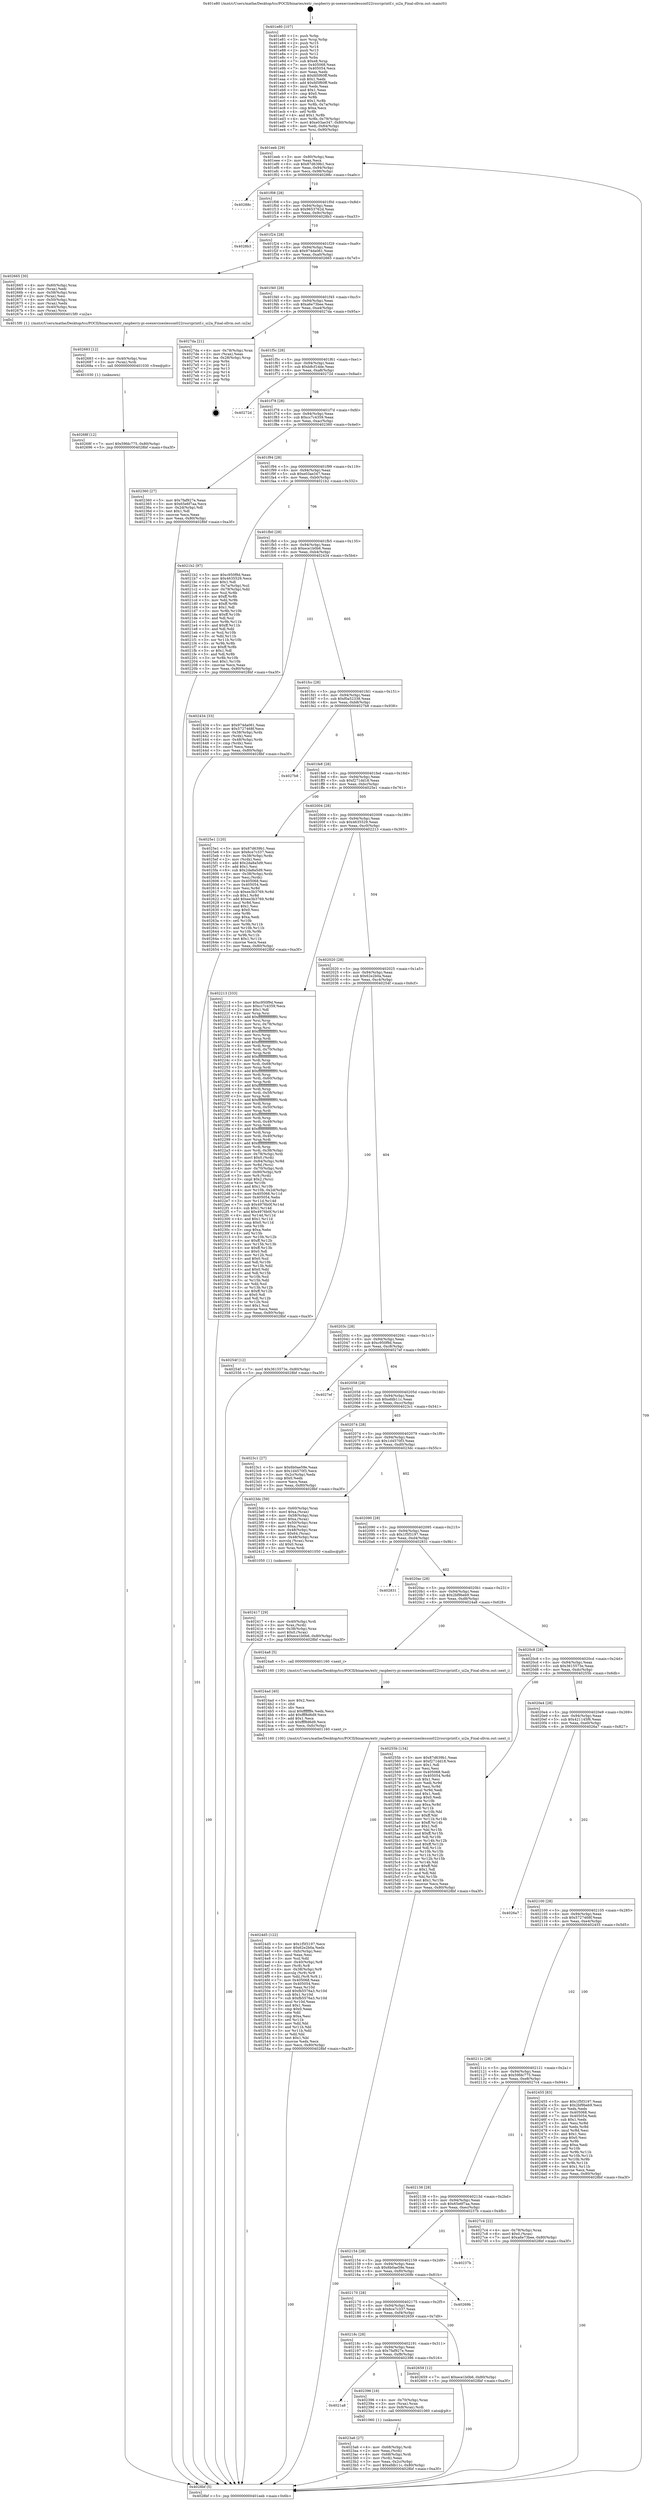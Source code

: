 digraph "0x401e80" {
  label = "0x401e80 (/mnt/c/Users/mathe/Desktop/tcc/POCII/binaries/extr_raspberry-pi-osexerciseslesson022rssrcprintf.c_ui2a_Final-ollvm.out::main(0))"
  labelloc = "t"
  node[shape=record]

  Entry [label="",width=0.3,height=0.3,shape=circle,fillcolor=black,style=filled]
  "0x401eeb" [label="{
     0x401eeb [29]\l
     | [instrs]\l
     &nbsp;&nbsp;0x401eeb \<+3\>: mov -0x80(%rbp),%eax\l
     &nbsp;&nbsp;0x401eee \<+2\>: mov %eax,%ecx\l
     &nbsp;&nbsp;0x401ef0 \<+6\>: sub $0x87d639b1,%ecx\l
     &nbsp;&nbsp;0x401ef6 \<+6\>: mov %eax,-0x94(%rbp)\l
     &nbsp;&nbsp;0x401efc \<+6\>: mov %ecx,-0x98(%rbp)\l
     &nbsp;&nbsp;0x401f02 \<+6\>: je 000000000040288c \<main+0xa0c\>\l
  }"]
  "0x40288c" [label="{
     0x40288c\l
  }", style=dashed]
  "0x401f08" [label="{
     0x401f08 [28]\l
     | [instrs]\l
     &nbsp;&nbsp;0x401f08 \<+5\>: jmp 0000000000401f0d \<main+0x8d\>\l
     &nbsp;&nbsp;0x401f0d \<+6\>: mov -0x94(%rbp),%eax\l
     &nbsp;&nbsp;0x401f13 \<+5\>: sub $0x9653762d,%eax\l
     &nbsp;&nbsp;0x401f18 \<+6\>: mov %eax,-0x9c(%rbp)\l
     &nbsp;&nbsp;0x401f1e \<+6\>: je 00000000004028b3 \<main+0xa33\>\l
  }"]
  Exit [label="",width=0.3,height=0.3,shape=circle,fillcolor=black,style=filled,peripheries=2]
  "0x4028b3" [label="{
     0x4028b3\l
  }", style=dashed]
  "0x401f24" [label="{
     0x401f24 [28]\l
     | [instrs]\l
     &nbsp;&nbsp;0x401f24 \<+5\>: jmp 0000000000401f29 \<main+0xa9\>\l
     &nbsp;&nbsp;0x401f29 \<+6\>: mov -0x94(%rbp),%eax\l
     &nbsp;&nbsp;0x401f2f \<+5\>: sub $0x974da061,%eax\l
     &nbsp;&nbsp;0x401f34 \<+6\>: mov %eax,-0xa0(%rbp)\l
     &nbsp;&nbsp;0x401f3a \<+6\>: je 0000000000402665 \<main+0x7e5\>\l
  }"]
  "0x40268f" [label="{
     0x40268f [12]\l
     | [instrs]\l
     &nbsp;&nbsp;0x40268f \<+7\>: movl $0x59fdc775,-0x80(%rbp)\l
     &nbsp;&nbsp;0x402696 \<+5\>: jmp 00000000004028bf \<main+0xa3f\>\l
  }"]
  "0x402665" [label="{
     0x402665 [30]\l
     | [instrs]\l
     &nbsp;&nbsp;0x402665 \<+4\>: mov -0x60(%rbp),%rax\l
     &nbsp;&nbsp;0x402669 \<+2\>: mov (%rax),%edi\l
     &nbsp;&nbsp;0x40266b \<+4\>: mov -0x58(%rbp),%rax\l
     &nbsp;&nbsp;0x40266f \<+2\>: mov (%rax),%esi\l
     &nbsp;&nbsp;0x402671 \<+4\>: mov -0x50(%rbp),%rax\l
     &nbsp;&nbsp;0x402675 \<+2\>: mov (%rax),%edx\l
     &nbsp;&nbsp;0x402677 \<+4\>: mov -0x40(%rbp),%rax\l
     &nbsp;&nbsp;0x40267b \<+3\>: mov (%rax),%rcx\l
     &nbsp;&nbsp;0x40267e \<+5\>: call 00000000004015f0 \<ui2a\>\l
     | [calls]\l
     &nbsp;&nbsp;0x4015f0 \{1\} (/mnt/c/Users/mathe/Desktop/tcc/POCII/binaries/extr_raspberry-pi-osexerciseslesson022rssrcprintf.c_ui2a_Final-ollvm.out::ui2a)\l
  }"]
  "0x401f40" [label="{
     0x401f40 [28]\l
     | [instrs]\l
     &nbsp;&nbsp;0x401f40 \<+5\>: jmp 0000000000401f45 \<main+0xc5\>\l
     &nbsp;&nbsp;0x401f45 \<+6\>: mov -0x94(%rbp),%eax\l
     &nbsp;&nbsp;0x401f4b \<+5\>: sub $0xa6e73bee,%eax\l
     &nbsp;&nbsp;0x401f50 \<+6\>: mov %eax,-0xa4(%rbp)\l
     &nbsp;&nbsp;0x401f56 \<+6\>: je 00000000004027da \<main+0x95a\>\l
  }"]
  "0x402683" [label="{
     0x402683 [12]\l
     | [instrs]\l
     &nbsp;&nbsp;0x402683 \<+4\>: mov -0x40(%rbp),%rax\l
     &nbsp;&nbsp;0x402687 \<+3\>: mov (%rax),%rdi\l
     &nbsp;&nbsp;0x40268a \<+5\>: call 0000000000401030 \<free@plt\>\l
     | [calls]\l
     &nbsp;&nbsp;0x401030 \{1\} (unknown)\l
  }"]
  "0x4027da" [label="{
     0x4027da [21]\l
     | [instrs]\l
     &nbsp;&nbsp;0x4027da \<+4\>: mov -0x78(%rbp),%rax\l
     &nbsp;&nbsp;0x4027de \<+2\>: mov (%rax),%eax\l
     &nbsp;&nbsp;0x4027e0 \<+4\>: lea -0x28(%rbp),%rsp\l
     &nbsp;&nbsp;0x4027e4 \<+1\>: pop %rbx\l
     &nbsp;&nbsp;0x4027e5 \<+2\>: pop %r12\l
     &nbsp;&nbsp;0x4027e7 \<+2\>: pop %r13\l
     &nbsp;&nbsp;0x4027e9 \<+2\>: pop %r14\l
     &nbsp;&nbsp;0x4027eb \<+2\>: pop %r15\l
     &nbsp;&nbsp;0x4027ed \<+1\>: pop %rbp\l
     &nbsp;&nbsp;0x4027ee \<+1\>: ret\l
  }"]
  "0x401f5c" [label="{
     0x401f5c [28]\l
     | [instrs]\l
     &nbsp;&nbsp;0x401f5c \<+5\>: jmp 0000000000401f61 \<main+0xe1\>\l
     &nbsp;&nbsp;0x401f61 \<+6\>: mov -0x94(%rbp),%eax\l
     &nbsp;&nbsp;0x401f67 \<+5\>: sub $0xb8cf1dde,%eax\l
     &nbsp;&nbsp;0x401f6c \<+6\>: mov %eax,-0xa8(%rbp)\l
     &nbsp;&nbsp;0x401f72 \<+6\>: je 000000000040272d \<main+0x8ad\>\l
  }"]
  "0x4024d5" [label="{
     0x4024d5 [122]\l
     | [instrs]\l
     &nbsp;&nbsp;0x4024d5 \<+5\>: mov $0x1f5f3197,%ecx\l
     &nbsp;&nbsp;0x4024da \<+5\>: mov $0x62e2b0a,%edx\l
     &nbsp;&nbsp;0x4024df \<+6\>: mov -0xfc(%rbp),%esi\l
     &nbsp;&nbsp;0x4024e5 \<+3\>: imul %eax,%esi\l
     &nbsp;&nbsp;0x4024e8 \<+3\>: mov %sil,%dil\l
     &nbsp;&nbsp;0x4024eb \<+4\>: mov -0x40(%rbp),%r8\l
     &nbsp;&nbsp;0x4024ef \<+3\>: mov (%r8),%r8\l
     &nbsp;&nbsp;0x4024f2 \<+4\>: mov -0x38(%rbp),%r9\l
     &nbsp;&nbsp;0x4024f6 \<+3\>: movslq (%r9),%r9\l
     &nbsp;&nbsp;0x4024f9 \<+4\>: mov %dil,(%r8,%r9,1)\l
     &nbsp;&nbsp;0x4024fd \<+7\>: mov 0x405068,%eax\l
     &nbsp;&nbsp;0x402504 \<+7\>: mov 0x405054,%esi\l
     &nbsp;&nbsp;0x40250b \<+3\>: mov %eax,%r10d\l
     &nbsp;&nbsp;0x40250e \<+7\>: add $0xfb5576a3,%r10d\l
     &nbsp;&nbsp;0x402515 \<+4\>: sub $0x1,%r10d\l
     &nbsp;&nbsp;0x402519 \<+7\>: sub $0xfb5576a3,%r10d\l
     &nbsp;&nbsp;0x402520 \<+4\>: imul %r10d,%eax\l
     &nbsp;&nbsp;0x402524 \<+3\>: and $0x1,%eax\l
     &nbsp;&nbsp;0x402527 \<+3\>: cmp $0x0,%eax\l
     &nbsp;&nbsp;0x40252a \<+4\>: sete %dil\l
     &nbsp;&nbsp;0x40252e \<+3\>: cmp $0xa,%esi\l
     &nbsp;&nbsp;0x402531 \<+4\>: setl %r11b\l
     &nbsp;&nbsp;0x402535 \<+3\>: mov %dil,%bl\l
     &nbsp;&nbsp;0x402538 \<+3\>: and %r11b,%bl\l
     &nbsp;&nbsp;0x40253b \<+3\>: xor %r11b,%dil\l
     &nbsp;&nbsp;0x40253e \<+3\>: or %dil,%bl\l
     &nbsp;&nbsp;0x402541 \<+3\>: test $0x1,%bl\l
     &nbsp;&nbsp;0x402544 \<+3\>: cmovne %edx,%ecx\l
     &nbsp;&nbsp;0x402547 \<+3\>: mov %ecx,-0x80(%rbp)\l
     &nbsp;&nbsp;0x40254a \<+5\>: jmp 00000000004028bf \<main+0xa3f\>\l
  }"]
  "0x40272d" [label="{
     0x40272d\l
  }", style=dashed]
  "0x401f78" [label="{
     0x401f78 [28]\l
     | [instrs]\l
     &nbsp;&nbsp;0x401f78 \<+5\>: jmp 0000000000401f7d \<main+0xfd\>\l
     &nbsp;&nbsp;0x401f7d \<+6\>: mov -0x94(%rbp),%eax\l
     &nbsp;&nbsp;0x401f83 \<+5\>: sub $0xcc7c4359,%eax\l
     &nbsp;&nbsp;0x401f88 \<+6\>: mov %eax,-0xac(%rbp)\l
     &nbsp;&nbsp;0x401f8e \<+6\>: je 0000000000402360 \<main+0x4e0\>\l
  }"]
  "0x4024ad" [label="{
     0x4024ad [40]\l
     | [instrs]\l
     &nbsp;&nbsp;0x4024ad \<+5\>: mov $0x2,%ecx\l
     &nbsp;&nbsp;0x4024b2 \<+1\>: cltd\l
     &nbsp;&nbsp;0x4024b3 \<+2\>: idiv %ecx\l
     &nbsp;&nbsp;0x4024b5 \<+6\>: imul $0xfffffffe,%edx,%ecx\l
     &nbsp;&nbsp;0x4024bb \<+6\>: add $0xfff8d6d9,%ecx\l
     &nbsp;&nbsp;0x4024c1 \<+3\>: add $0x1,%ecx\l
     &nbsp;&nbsp;0x4024c4 \<+6\>: sub $0xfff8d6d9,%ecx\l
     &nbsp;&nbsp;0x4024ca \<+6\>: mov %ecx,-0xfc(%rbp)\l
     &nbsp;&nbsp;0x4024d0 \<+5\>: call 0000000000401160 \<next_i\>\l
     | [calls]\l
     &nbsp;&nbsp;0x401160 \{100\} (/mnt/c/Users/mathe/Desktop/tcc/POCII/binaries/extr_raspberry-pi-osexerciseslesson022rssrcprintf.c_ui2a_Final-ollvm.out::next_i)\l
  }"]
  "0x402360" [label="{
     0x402360 [27]\l
     | [instrs]\l
     &nbsp;&nbsp;0x402360 \<+5\>: mov $0x7faf927e,%eax\l
     &nbsp;&nbsp;0x402365 \<+5\>: mov $0x65e6f7aa,%ecx\l
     &nbsp;&nbsp;0x40236a \<+3\>: mov -0x2d(%rbp),%dl\l
     &nbsp;&nbsp;0x40236d \<+3\>: test $0x1,%dl\l
     &nbsp;&nbsp;0x402370 \<+3\>: cmovne %ecx,%eax\l
     &nbsp;&nbsp;0x402373 \<+3\>: mov %eax,-0x80(%rbp)\l
     &nbsp;&nbsp;0x402376 \<+5\>: jmp 00000000004028bf \<main+0xa3f\>\l
  }"]
  "0x401f94" [label="{
     0x401f94 [28]\l
     | [instrs]\l
     &nbsp;&nbsp;0x401f94 \<+5\>: jmp 0000000000401f99 \<main+0x119\>\l
     &nbsp;&nbsp;0x401f99 \<+6\>: mov -0x94(%rbp),%eax\l
     &nbsp;&nbsp;0x401f9f \<+5\>: sub $0xe03ae347,%eax\l
     &nbsp;&nbsp;0x401fa4 \<+6\>: mov %eax,-0xb0(%rbp)\l
     &nbsp;&nbsp;0x401faa \<+6\>: je 00000000004021b2 \<main+0x332\>\l
  }"]
  "0x402417" [label="{
     0x402417 [29]\l
     | [instrs]\l
     &nbsp;&nbsp;0x402417 \<+4\>: mov -0x40(%rbp),%rdi\l
     &nbsp;&nbsp;0x40241b \<+3\>: mov %rax,(%rdi)\l
     &nbsp;&nbsp;0x40241e \<+4\>: mov -0x38(%rbp),%rax\l
     &nbsp;&nbsp;0x402422 \<+6\>: movl $0x0,(%rax)\l
     &nbsp;&nbsp;0x402428 \<+7\>: movl $0xece1b0b6,-0x80(%rbp)\l
     &nbsp;&nbsp;0x40242f \<+5\>: jmp 00000000004028bf \<main+0xa3f\>\l
  }"]
  "0x4021b2" [label="{
     0x4021b2 [97]\l
     | [instrs]\l
     &nbsp;&nbsp;0x4021b2 \<+5\>: mov $0xc950f9d,%eax\l
     &nbsp;&nbsp;0x4021b7 \<+5\>: mov $0x4635529,%ecx\l
     &nbsp;&nbsp;0x4021bc \<+2\>: mov $0x1,%dl\l
     &nbsp;&nbsp;0x4021be \<+4\>: mov -0x7a(%rbp),%sil\l
     &nbsp;&nbsp;0x4021c2 \<+4\>: mov -0x79(%rbp),%dil\l
     &nbsp;&nbsp;0x4021c6 \<+3\>: mov %sil,%r8b\l
     &nbsp;&nbsp;0x4021c9 \<+4\>: xor $0xff,%r8b\l
     &nbsp;&nbsp;0x4021cd \<+3\>: mov %dil,%r9b\l
     &nbsp;&nbsp;0x4021d0 \<+4\>: xor $0xff,%r9b\l
     &nbsp;&nbsp;0x4021d4 \<+3\>: xor $0x1,%dl\l
     &nbsp;&nbsp;0x4021d7 \<+3\>: mov %r8b,%r10b\l
     &nbsp;&nbsp;0x4021da \<+4\>: and $0xff,%r10b\l
     &nbsp;&nbsp;0x4021de \<+3\>: and %dl,%sil\l
     &nbsp;&nbsp;0x4021e1 \<+3\>: mov %r9b,%r11b\l
     &nbsp;&nbsp;0x4021e4 \<+4\>: and $0xff,%r11b\l
     &nbsp;&nbsp;0x4021e8 \<+3\>: and %dl,%dil\l
     &nbsp;&nbsp;0x4021eb \<+3\>: or %sil,%r10b\l
     &nbsp;&nbsp;0x4021ee \<+3\>: or %dil,%r11b\l
     &nbsp;&nbsp;0x4021f1 \<+3\>: xor %r11b,%r10b\l
     &nbsp;&nbsp;0x4021f4 \<+3\>: or %r9b,%r8b\l
     &nbsp;&nbsp;0x4021f7 \<+4\>: xor $0xff,%r8b\l
     &nbsp;&nbsp;0x4021fb \<+3\>: or $0x1,%dl\l
     &nbsp;&nbsp;0x4021fe \<+3\>: and %dl,%r8b\l
     &nbsp;&nbsp;0x402201 \<+3\>: or %r8b,%r10b\l
     &nbsp;&nbsp;0x402204 \<+4\>: test $0x1,%r10b\l
     &nbsp;&nbsp;0x402208 \<+3\>: cmovne %ecx,%eax\l
     &nbsp;&nbsp;0x40220b \<+3\>: mov %eax,-0x80(%rbp)\l
     &nbsp;&nbsp;0x40220e \<+5\>: jmp 00000000004028bf \<main+0xa3f\>\l
  }"]
  "0x401fb0" [label="{
     0x401fb0 [28]\l
     | [instrs]\l
     &nbsp;&nbsp;0x401fb0 \<+5\>: jmp 0000000000401fb5 \<main+0x135\>\l
     &nbsp;&nbsp;0x401fb5 \<+6\>: mov -0x94(%rbp),%eax\l
     &nbsp;&nbsp;0x401fbb \<+5\>: sub $0xece1b0b6,%eax\l
     &nbsp;&nbsp;0x401fc0 \<+6\>: mov %eax,-0xb4(%rbp)\l
     &nbsp;&nbsp;0x401fc6 \<+6\>: je 0000000000402434 \<main+0x5b4\>\l
  }"]
  "0x4028bf" [label="{
     0x4028bf [5]\l
     | [instrs]\l
     &nbsp;&nbsp;0x4028bf \<+5\>: jmp 0000000000401eeb \<main+0x6b\>\l
  }"]
  "0x401e80" [label="{
     0x401e80 [107]\l
     | [instrs]\l
     &nbsp;&nbsp;0x401e80 \<+1\>: push %rbp\l
     &nbsp;&nbsp;0x401e81 \<+3\>: mov %rsp,%rbp\l
     &nbsp;&nbsp;0x401e84 \<+2\>: push %r15\l
     &nbsp;&nbsp;0x401e86 \<+2\>: push %r14\l
     &nbsp;&nbsp;0x401e88 \<+2\>: push %r13\l
     &nbsp;&nbsp;0x401e8a \<+2\>: push %r12\l
     &nbsp;&nbsp;0x401e8c \<+1\>: push %rbx\l
     &nbsp;&nbsp;0x401e8d \<+7\>: sub $0xe8,%rsp\l
     &nbsp;&nbsp;0x401e94 \<+7\>: mov 0x405068,%eax\l
     &nbsp;&nbsp;0x401e9b \<+7\>: mov 0x405054,%ecx\l
     &nbsp;&nbsp;0x401ea2 \<+2\>: mov %eax,%edx\l
     &nbsp;&nbsp;0x401ea4 \<+6\>: sub $0xfd5f60ff,%edx\l
     &nbsp;&nbsp;0x401eaa \<+3\>: sub $0x1,%edx\l
     &nbsp;&nbsp;0x401ead \<+6\>: add $0xfd5f60ff,%edx\l
     &nbsp;&nbsp;0x401eb3 \<+3\>: imul %edx,%eax\l
     &nbsp;&nbsp;0x401eb6 \<+3\>: and $0x1,%eax\l
     &nbsp;&nbsp;0x401eb9 \<+3\>: cmp $0x0,%eax\l
     &nbsp;&nbsp;0x401ebc \<+4\>: sete %r8b\l
     &nbsp;&nbsp;0x401ec0 \<+4\>: and $0x1,%r8b\l
     &nbsp;&nbsp;0x401ec4 \<+4\>: mov %r8b,-0x7a(%rbp)\l
     &nbsp;&nbsp;0x401ec8 \<+3\>: cmp $0xa,%ecx\l
     &nbsp;&nbsp;0x401ecb \<+4\>: setl %r8b\l
     &nbsp;&nbsp;0x401ecf \<+4\>: and $0x1,%r8b\l
     &nbsp;&nbsp;0x401ed3 \<+4\>: mov %r8b,-0x79(%rbp)\l
     &nbsp;&nbsp;0x401ed7 \<+7\>: movl $0xe03ae347,-0x80(%rbp)\l
     &nbsp;&nbsp;0x401ede \<+6\>: mov %edi,-0x84(%rbp)\l
     &nbsp;&nbsp;0x401ee4 \<+7\>: mov %rsi,-0x90(%rbp)\l
  }"]
  "0x4023a6" [label="{
     0x4023a6 [27]\l
     | [instrs]\l
     &nbsp;&nbsp;0x4023a6 \<+4\>: mov -0x68(%rbp),%rdi\l
     &nbsp;&nbsp;0x4023aa \<+2\>: mov %eax,(%rdi)\l
     &nbsp;&nbsp;0x4023ac \<+4\>: mov -0x68(%rbp),%rdi\l
     &nbsp;&nbsp;0x4023b0 \<+2\>: mov (%rdi),%eax\l
     &nbsp;&nbsp;0x4023b2 \<+3\>: mov %eax,-0x2c(%rbp)\l
     &nbsp;&nbsp;0x4023b5 \<+7\>: movl $0xefdb11c,-0x80(%rbp)\l
     &nbsp;&nbsp;0x4023bc \<+5\>: jmp 00000000004028bf \<main+0xa3f\>\l
  }"]
  "0x402434" [label="{
     0x402434 [33]\l
     | [instrs]\l
     &nbsp;&nbsp;0x402434 \<+5\>: mov $0x974da061,%eax\l
     &nbsp;&nbsp;0x402439 \<+5\>: mov $0x5727468f,%ecx\l
     &nbsp;&nbsp;0x40243e \<+4\>: mov -0x38(%rbp),%rdx\l
     &nbsp;&nbsp;0x402442 \<+2\>: mov (%rdx),%esi\l
     &nbsp;&nbsp;0x402444 \<+4\>: mov -0x48(%rbp),%rdx\l
     &nbsp;&nbsp;0x402448 \<+2\>: cmp (%rdx),%esi\l
     &nbsp;&nbsp;0x40244a \<+3\>: cmovl %ecx,%eax\l
     &nbsp;&nbsp;0x40244d \<+3\>: mov %eax,-0x80(%rbp)\l
     &nbsp;&nbsp;0x402450 \<+5\>: jmp 00000000004028bf \<main+0xa3f\>\l
  }"]
  "0x401fcc" [label="{
     0x401fcc [28]\l
     | [instrs]\l
     &nbsp;&nbsp;0x401fcc \<+5\>: jmp 0000000000401fd1 \<main+0x151\>\l
     &nbsp;&nbsp;0x401fd1 \<+6\>: mov -0x94(%rbp),%eax\l
     &nbsp;&nbsp;0x401fd7 \<+5\>: sub $0xf0a52338,%eax\l
     &nbsp;&nbsp;0x401fdc \<+6\>: mov %eax,-0xb8(%rbp)\l
     &nbsp;&nbsp;0x401fe2 \<+6\>: je 00000000004027b8 \<main+0x938\>\l
  }"]
  "0x4021a8" [label="{
     0x4021a8\l
  }", style=dashed]
  "0x4027b8" [label="{
     0x4027b8\l
  }", style=dashed]
  "0x401fe8" [label="{
     0x401fe8 [28]\l
     | [instrs]\l
     &nbsp;&nbsp;0x401fe8 \<+5\>: jmp 0000000000401fed \<main+0x16d\>\l
     &nbsp;&nbsp;0x401fed \<+6\>: mov -0x94(%rbp),%eax\l
     &nbsp;&nbsp;0x401ff3 \<+5\>: sub $0xf271dd18,%eax\l
     &nbsp;&nbsp;0x401ff8 \<+6\>: mov %eax,-0xbc(%rbp)\l
     &nbsp;&nbsp;0x401ffe \<+6\>: je 00000000004025e1 \<main+0x761\>\l
  }"]
  "0x402396" [label="{
     0x402396 [16]\l
     | [instrs]\l
     &nbsp;&nbsp;0x402396 \<+4\>: mov -0x70(%rbp),%rax\l
     &nbsp;&nbsp;0x40239a \<+3\>: mov (%rax),%rax\l
     &nbsp;&nbsp;0x40239d \<+4\>: mov 0x8(%rax),%rdi\l
     &nbsp;&nbsp;0x4023a1 \<+5\>: call 0000000000401060 \<atoi@plt\>\l
     | [calls]\l
     &nbsp;&nbsp;0x401060 \{1\} (unknown)\l
  }"]
  "0x4025e1" [label="{
     0x4025e1 [120]\l
     | [instrs]\l
     &nbsp;&nbsp;0x4025e1 \<+5\>: mov $0x87d639b1,%eax\l
     &nbsp;&nbsp;0x4025e6 \<+5\>: mov $0x6ce7c337,%ecx\l
     &nbsp;&nbsp;0x4025eb \<+4\>: mov -0x38(%rbp),%rdx\l
     &nbsp;&nbsp;0x4025ef \<+2\>: mov (%rdx),%esi\l
     &nbsp;&nbsp;0x4025f1 \<+6\>: add $0x2da8a5d9,%esi\l
     &nbsp;&nbsp;0x4025f7 \<+3\>: add $0x1,%esi\l
     &nbsp;&nbsp;0x4025fa \<+6\>: sub $0x2da8a5d9,%esi\l
     &nbsp;&nbsp;0x402600 \<+4\>: mov -0x38(%rbp),%rdx\l
     &nbsp;&nbsp;0x402604 \<+2\>: mov %esi,(%rdx)\l
     &nbsp;&nbsp;0x402606 \<+7\>: mov 0x405068,%esi\l
     &nbsp;&nbsp;0x40260d \<+7\>: mov 0x405054,%edi\l
     &nbsp;&nbsp;0x402614 \<+3\>: mov %esi,%r8d\l
     &nbsp;&nbsp;0x402617 \<+7\>: sub $0xee3b3769,%r8d\l
     &nbsp;&nbsp;0x40261e \<+4\>: sub $0x1,%r8d\l
     &nbsp;&nbsp;0x402622 \<+7\>: add $0xee3b3769,%r8d\l
     &nbsp;&nbsp;0x402629 \<+4\>: imul %r8d,%esi\l
     &nbsp;&nbsp;0x40262d \<+3\>: and $0x1,%esi\l
     &nbsp;&nbsp;0x402630 \<+3\>: cmp $0x0,%esi\l
     &nbsp;&nbsp;0x402633 \<+4\>: sete %r9b\l
     &nbsp;&nbsp;0x402637 \<+3\>: cmp $0xa,%edi\l
     &nbsp;&nbsp;0x40263a \<+4\>: setl %r10b\l
     &nbsp;&nbsp;0x40263e \<+3\>: mov %r9b,%r11b\l
     &nbsp;&nbsp;0x402641 \<+3\>: and %r10b,%r11b\l
     &nbsp;&nbsp;0x402644 \<+3\>: xor %r10b,%r9b\l
     &nbsp;&nbsp;0x402647 \<+3\>: or %r9b,%r11b\l
     &nbsp;&nbsp;0x40264a \<+4\>: test $0x1,%r11b\l
     &nbsp;&nbsp;0x40264e \<+3\>: cmovne %ecx,%eax\l
     &nbsp;&nbsp;0x402651 \<+3\>: mov %eax,-0x80(%rbp)\l
     &nbsp;&nbsp;0x402654 \<+5\>: jmp 00000000004028bf \<main+0xa3f\>\l
  }"]
  "0x402004" [label="{
     0x402004 [28]\l
     | [instrs]\l
     &nbsp;&nbsp;0x402004 \<+5\>: jmp 0000000000402009 \<main+0x189\>\l
     &nbsp;&nbsp;0x402009 \<+6\>: mov -0x94(%rbp),%eax\l
     &nbsp;&nbsp;0x40200f \<+5\>: sub $0x4635529,%eax\l
     &nbsp;&nbsp;0x402014 \<+6\>: mov %eax,-0xc0(%rbp)\l
     &nbsp;&nbsp;0x40201a \<+6\>: je 0000000000402213 \<main+0x393\>\l
  }"]
  "0x40218c" [label="{
     0x40218c [28]\l
     | [instrs]\l
     &nbsp;&nbsp;0x40218c \<+5\>: jmp 0000000000402191 \<main+0x311\>\l
     &nbsp;&nbsp;0x402191 \<+6\>: mov -0x94(%rbp),%eax\l
     &nbsp;&nbsp;0x402197 \<+5\>: sub $0x7faf927e,%eax\l
     &nbsp;&nbsp;0x40219c \<+6\>: mov %eax,-0xf8(%rbp)\l
     &nbsp;&nbsp;0x4021a2 \<+6\>: je 0000000000402396 \<main+0x516\>\l
  }"]
  "0x402213" [label="{
     0x402213 [333]\l
     | [instrs]\l
     &nbsp;&nbsp;0x402213 \<+5\>: mov $0xc950f9d,%eax\l
     &nbsp;&nbsp;0x402218 \<+5\>: mov $0xcc7c4359,%ecx\l
     &nbsp;&nbsp;0x40221d \<+2\>: mov $0x1,%dl\l
     &nbsp;&nbsp;0x40221f \<+3\>: mov %rsp,%rsi\l
     &nbsp;&nbsp;0x402222 \<+4\>: add $0xfffffffffffffff0,%rsi\l
     &nbsp;&nbsp;0x402226 \<+3\>: mov %rsi,%rsp\l
     &nbsp;&nbsp;0x402229 \<+4\>: mov %rsi,-0x78(%rbp)\l
     &nbsp;&nbsp;0x40222d \<+3\>: mov %rsp,%rsi\l
     &nbsp;&nbsp;0x402230 \<+4\>: add $0xfffffffffffffff0,%rsi\l
     &nbsp;&nbsp;0x402234 \<+3\>: mov %rsi,%rsp\l
     &nbsp;&nbsp;0x402237 \<+3\>: mov %rsp,%rdi\l
     &nbsp;&nbsp;0x40223a \<+4\>: add $0xfffffffffffffff0,%rdi\l
     &nbsp;&nbsp;0x40223e \<+3\>: mov %rdi,%rsp\l
     &nbsp;&nbsp;0x402241 \<+4\>: mov %rdi,-0x70(%rbp)\l
     &nbsp;&nbsp;0x402245 \<+3\>: mov %rsp,%rdi\l
     &nbsp;&nbsp;0x402248 \<+4\>: add $0xfffffffffffffff0,%rdi\l
     &nbsp;&nbsp;0x40224c \<+3\>: mov %rdi,%rsp\l
     &nbsp;&nbsp;0x40224f \<+4\>: mov %rdi,-0x68(%rbp)\l
     &nbsp;&nbsp;0x402253 \<+3\>: mov %rsp,%rdi\l
     &nbsp;&nbsp;0x402256 \<+4\>: add $0xfffffffffffffff0,%rdi\l
     &nbsp;&nbsp;0x40225a \<+3\>: mov %rdi,%rsp\l
     &nbsp;&nbsp;0x40225d \<+4\>: mov %rdi,-0x60(%rbp)\l
     &nbsp;&nbsp;0x402261 \<+3\>: mov %rsp,%rdi\l
     &nbsp;&nbsp;0x402264 \<+4\>: add $0xfffffffffffffff0,%rdi\l
     &nbsp;&nbsp;0x402268 \<+3\>: mov %rdi,%rsp\l
     &nbsp;&nbsp;0x40226b \<+4\>: mov %rdi,-0x58(%rbp)\l
     &nbsp;&nbsp;0x40226f \<+3\>: mov %rsp,%rdi\l
     &nbsp;&nbsp;0x402272 \<+4\>: add $0xfffffffffffffff0,%rdi\l
     &nbsp;&nbsp;0x402276 \<+3\>: mov %rdi,%rsp\l
     &nbsp;&nbsp;0x402279 \<+4\>: mov %rdi,-0x50(%rbp)\l
     &nbsp;&nbsp;0x40227d \<+3\>: mov %rsp,%rdi\l
     &nbsp;&nbsp;0x402280 \<+4\>: add $0xfffffffffffffff0,%rdi\l
     &nbsp;&nbsp;0x402284 \<+3\>: mov %rdi,%rsp\l
     &nbsp;&nbsp;0x402287 \<+4\>: mov %rdi,-0x48(%rbp)\l
     &nbsp;&nbsp;0x40228b \<+3\>: mov %rsp,%rdi\l
     &nbsp;&nbsp;0x40228e \<+4\>: add $0xfffffffffffffff0,%rdi\l
     &nbsp;&nbsp;0x402292 \<+3\>: mov %rdi,%rsp\l
     &nbsp;&nbsp;0x402295 \<+4\>: mov %rdi,-0x40(%rbp)\l
     &nbsp;&nbsp;0x402299 \<+3\>: mov %rsp,%rdi\l
     &nbsp;&nbsp;0x40229c \<+4\>: add $0xfffffffffffffff0,%rdi\l
     &nbsp;&nbsp;0x4022a0 \<+3\>: mov %rdi,%rsp\l
     &nbsp;&nbsp;0x4022a3 \<+4\>: mov %rdi,-0x38(%rbp)\l
     &nbsp;&nbsp;0x4022a7 \<+4\>: mov -0x78(%rbp),%rdi\l
     &nbsp;&nbsp;0x4022ab \<+6\>: movl $0x0,(%rdi)\l
     &nbsp;&nbsp;0x4022b1 \<+7\>: mov -0x84(%rbp),%r8d\l
     &nbsp;&nbsp;0x4022b8 \<+3\>: mov %r8d,(%rsi)\l
     &nbsp;&nbsp;0x4022bb \<+4\>: mov -0x70(%rbp),%rdi\l
     &nbsp;&nbsp;0x4022bf \<+7\>: mov -0x90(%rbp),%r9\l
     &nbsp;&nbsp;0x4022c6 \<+3\>: mov %r9,(%rdi)\l
     &nbsp;&nbsp;0x4022c9 \<+3\>: cmpl $0x2,(%rsi)\l
     &nbsp;&nbsp;0x4022cc \<+4\>: setne %r10b\l
     &nbsp;&nbsp;0x4022d0 \<+4\>: and $0x1,%r10b\l
     &nbsp;&nbsp;0x4022d4 \<+4\>: mov %r10b,-0x2d(%rbp)\l
     &nbsp;&nbsp;0x4022d8 \<+8\>: mov 0x405068,%r11d\l
     &nbsp;&nbsp;0x4022e0 \<+7\>: mov 0x405054,%ebx\l
     &nbsp;&nbsp;0x4022e7 \<+3\>: mov %r11d,%r14d\l
     &nbsp;&nbsp;0x4022ea \<+7\>: sub $0x4976b0f,%r14d\l
     &nbsp;&nbsp;0x4022f1 \<+4\>: sub $0x1,%r14d\l
     &nbsp;&nbsp;0x4022f5 \<+7\>: add $0x4976b0f,%r14d\l
     &nbsp;&nbsp;0x4022fc \<+4\>: imul %r14d,%r11d\l
     &nbsp;&nbsp;0x402300 \<+4\>: and $0x1,%r11d\l
     &nbsp;&nbsp;0x402304 \<+4\>: cmp $0x0,%r11d\l
     &nbsp;&nbsp;0x402308 \<+4\>: sete %r10b\l
     &nbsp;&nbsp;0x40230c \<+3\>: cmp $0xa,%ebx\l
     &nbsp;&nbsp;0x40230f \<+4\>: setl %r15b\l
     &nbsp;&nbsp;0x402313 \<+3\>: mov %r10b,%r12b\l
     &nbsp;&nbsp;0x402316 \<+4\>: xor $0xff,%r12b\l
     &nbsp;&nbsp;0x40231a \<+3\>: mov %r15b,%r13b\l
     &nbsp;&nbsp;0x40231d \<+4\>: xor $0xff,%r13b\l
     &nbsp;&nbsp;0x402321 \<+3\>: xor $0x0,%dl\l
     &nbsp;&nbsp;0x402324 \<+3\>: mov %r12b,%sil\l
     &nbsp;&nbsp;0x402327 \<+4\>: and $0x0,%sil\l
     &nbsp;&nbsp;0x40232b \<+3\>: and %dl,%r10b\l
     &nbsp;&nbsp;0x40232e \<+3\>: mov %r13b,%dil\l
     &nbsp;&nbsp;0x402331 \<+4\>: and $0x0,%dil\l
     &nbsp;&nbsp;0x402335 \<+3\>: and %dl,%r15b\l
     &nbsp;&nbsp;0x402338 \<+3\>: or %r10b,%sil\l
     &nbsp;&nbsp;0x40233b \<+3\>: or %r15b,%dil\l
     &nbsp;&nbsp;0x40233e \<+3\>: xor %dil,%sil\l
     &nbsp;&nbsp;0x402341 \<+3\>: or %r13b,%r12b\l
     &nbsp;&nbsp;0x402344 \<+4\>: xor $0xff,%r12b\l
     &nbsp;&nbsp;0x402348 \<+3\>: or $0x0,%dl\l
     &nbsp;&nbsp;0x40234b \<+3\>: and %dl,%r12b\l
     &nbsp;&nbsp;0x40234e \<+3\>: or %r12b,%sil\l
     &nbsp;&nbsp;0x402351 \<+4\>: test $0x1,%sil\l
     &nbsp;&nbsp;0x402355 \<+3\>: cmovne %ecx,%eax\l
     &nbsp;&nbsp;0x402358 \<+3\>: mov %eax,-0x80(%rbp)\l
     &nbsp;&nbsp;0x40235b \<+5\>: jmp 00000000004028bf \<main+0xa3f\>\l
  }"]
  "0x402020" [label="{
     0x402020 [28]\l
     | [instrs]\l
     &nbsp;&nbsp;0x402020 \<+5\>: jmp 0000000000402025 \<main+0x1a5\>\l
     &nbsp;&nbsp;0x402025 \<+6\>: mov -0x94(%rbp),%eax\l
     &nbsp;&nbsp;0x40202b \<+5\>: sub $0x62e2b0a,%eax\l
     &nbsp;&nbsp;0x402030 \<+6\>: mov %eax,-0xc4(%rbp)\l
     &nbsp;&nbsp;0x402036 \<+6\>: je 000000000040254f \<main+0x6cf\>\l
  }"]
  "0x402659" [label="{
     0x402659 [12]\l
     | [instrs]\l
     &nbsp;&nbsp;0x402659 \<+7\>: movl $0xece1b0b6,-0x80(%rbp)\l
     &nbsp;&nbsp;0x402660 \<+5\>: jmp 00000000004028bf \<main+0xa3f\>\l
  }"]
  "0x402170" [label="{
     0x402170 [28]\l
     | [instrs]\l
     &nbsp;&nbsp;0x402170 \<+5\>: jmp 0000000000402175 \<main+0x2f5\>\l
     &nbsp;&nbsp;0x402175 \<+6\>: mov -0x94(%rbp),%eax\l
     &nbsp;&nbsp;0x40217b \<+5\>: sub $0x6ce7c337,%eax\l
     &nbsp;&nbsp;0x402180 \<+6\>: mov %eax,-0xf4(%rbp)\l
     &nbsp;&nbsp;0x402186 \<+6\>: je 0000000000402659 \<main+0x7d9\>\l
  }"]
  "0x40254f" [label="{
     0x40254f [12]\l
     | [instrs]\l
     &nbsp;&nbsp;0x40254f \<+7\>: movl $0x3615573e,-0x80(%rbp)\l
     &nbsp;&nbsp;0x402556 \<+5\>: jmp 00000000004028bf \<main+0xa3f\>\l
  }"]
  "0x40203c" [label="{
     0x40203c [28]\l
     | [instrs]\l
     &nbsp;&nbsp;0x40203c \<+5\>: jmp 0000000000402041 \<main+0x1c1\>\l
     &nbsp;&nbsp;0x402041 \<+6\>: mov -0x94(%rbp),%eax\l
     &nbsp;&nbsp;0x402047 \<+5\>: sub $0xc950f9d,%eax\l
     &nbsp;&nbsp;0x40204c \<+6\>: mov %eax,-0xc8(%rbp)\l
     &nbsp;&nbsp;0x402052 \<+6\>: je 00000000004027ef \<main+0x96f\>\l
  }"]
  "0x40269b" [label="{
     0x40269b\l
  }", style=dashed]
  "0x4027ef" [label="{
     0x4027ef\l
  }", style=dashed]
  "0x402058" [label="{
     0x402058 [28]\l
     | [instrs]\l
     &nbsp;&nbsp;0x402058 \<+5\>: jmp 000000000040205d \<main+0x1dd\>\l
     &nbsp;&nbsp;0x40205d \<+6\>: mov -0x94(%rbp),%eax\l
     &nbsp;&nbsp;0x402063 \<+5\>: sub $0xefdb11c,%eax\l
     &nbsp;&nbsp;0x402068 \<+6\>: mov %eax,-0xcc(%rbp)\l
     &nbsp;&nbsp;0x40206e \<+6\>: je 00000000004023c1 \<main+0x541\>\l
  }"]
  "0x402154" [label="{
     0x402154 [28]\l
     | [instrs]\l
     &nbsp;&nbsp;0x402154 \<+5\>: jmp 0000000000402159 \<main+0x2d9\>\l
     &nbsp;&nbsp;0x402159 \<+6\>: mov -0x94(%rbp),%eax\l
     &nbsp;&nbsp;0x40215f \<+5\>: sub $0x6b0ae59e,%eax\l
     &nbsp;&nbsp;0x402164 \<+6\>: mov %eax,-0xf0(%rbp)\l
     &nbsp;&nbsp;0x40216a \<+6\>: je 000000000040269b \<main+0x81b\>\l
  }"]
  "0x4023c1" [label="{
     0x4023c1 [27]\l
     | [instrs]\l
     &nbsp;&nbsp;0x4023c1 \<+5\>: mov $0x6b0ae59e,%eax\l
     &nbsp;&nbsp;0x4023c6 \<+5\>: mov $0x1d4570f3,%ecx\l
     &nbsp;&nbsp;0x4023cb \<+3\>: mov -0x2c(%rbp),%edx\l
     &nbsp;&nbsp;0x4023ce \<+3\>: cmp $0x0,%edx\l
     &nbsp;&nbsp;0x4023d1 \<+3\>: cmove %ecx,%eax\l
     &nbsp;&nbsp;0x4023d4 \<+3\>: mov %eax,-0x80(%rbp)\l
     &nbsp;&nbsp;0x4023d7 \<+5\>: jmp 00000000004028bf \<main+0xa3f\>\l
  }"]
  "0x402074" [label="{
     0x402074 [28]\l
     | [instrs]\l
     &nbsp;&nbsp;0x402074 \<+5\>: jmp 0000000000402079 \<main+0x1f9\>\l
     &nbsp;&nbsp;0x402079 \<+6\>: mov -0x94(%rbp),%eax\l
     &nbsp;&nbsp;0x40207f \<+5\>: sub $0x1d4570f3,%eax\l
     &nbsp;&nbsp;0x402084 \<+6\>: mov %eax,-0xd0(%rbp)\l
     &nbsp;&nbsp;0x40208a \<+6\>: je 00000000004023dc \<main+0x55c\>\l
  }"]
  "0x40237b" [label="{
     0x40237b\l
  }", style=dashed]
  "0x4023dc" [label="{
     0x4023dc [59]\l
     | [instrs]\l
     &nbsp;&nbsp;0x4023dc \<+4\>: mov -0x60(%rbp),%rax\l
     &nbsp;&nbsp;0x4023e0 \<+6\>: movl $0xa,(%rax)\l
     &nbsp;&nbsp;0x4023e6 \<+4\>: mov -0x58(%rbp),%rax\l
     &nbsp;&nbsp;0x4023ea \<+6\>: movl $0xa,(%rax)\l
     &nbsp;&nbsp;0x4023f0 \<+4\>: mov -0x50(%rbp),%rax\l
     &nbsp;&nbsp;0x4023f4 \<+6\>: movl $0xa,(%rax)\l
     &nbsp;&nbsp;0x4023fa \<+4\>: mov -0x48(%rbp),%rax\l
     &nbsp;&nbsp;0x4023fe \<+6\>: movl $0x64,(%rax)\l
     &nbsp;&nbsp;0x402404 \<+4\>: mov -0x48(%rbp),%rax\l
     &nbsp;&nbsp;0x402408 \<+3\>: movslq (%rax),%rax\l
     &nbsp;&nbsp;0x40240b \<+4\>: shl $0x0,%rax\l
     &nbsp;&nbsp;0x40240f \<+3\>: mov %rax,%rdi\l
     &nbsp;&nbsp;0x402412 \<+5\>: call 0000000000401050 \<malloc@plt\>\l
     | [calls]\l
     &nbsp;&nbsp;0x401050 \{1\} (unknown)\l
  }"]
  "0x402090" [label="{
     0x402090 [28]\l
     | [instrs]\l
     &nbsp;&nbsp;0x402090 \<+5\>: jmp 0000000000402095 \<main+0x215\>\l
     &nbsp;&nbsp;0x402095 \<+6\>: mov -0x94(%rbp),%eax\l
     &nbsp;&nbsp;0x40209b \<+5\>: sub $0x1f5f3197,%eax\l
     &nbsp;&nbsp;0x4020a0 \<+6\>: mov %eax,-0xd4(%rbp)\l
     &nbsp;&nbsp;0x4020a6 \<+6\>: je 0000000000402831 \<main+0x9b1\>\l
  }"]
  "0x402138" [label="{
     0x402138 [28]\l
     | [instrs]\l
     &nbsp;&nbsp;0x402138 \<+5\>: jmp 000000000040213d \<main+0x2bd\>\l
     &nbsp;&nbsp;0x40213d \<+6\>: mov -0x94(%rbp),%eax\l
     &nbsp;&nbsp;0x402143 \<+5\>: sub $0x65e6f7aa,%eax\l
     &nbsp;&nbsp;0x402148 \<+6\>: mov %eax,-0xec(%rbp)\l
     &nbsp;&nbsp;0x40214e \<+6\>: je 000000000040237b \<main+0x4fb\>\l
  }"]
  "0x402831" [label="{
     0x402831\l
  }", style=dashed]
  "0x4020ac" [label="{
     0x4020ac [28]\l
     | [instrs]\l
     &nbsp;&nbsp;0x4020ac \<+5\>: jmp 00000000004020b1 \<main+0x231\>\l
     &nbsp;&nbsp;0x4020b1 \<+6\>: mov -0x94(%rbp),%eax\l
     &nbsp;&nbsp;0x4020b7 \<+5\>: sub $0x2bf9beb9,%eax\l
     &nbsp;&nbsp;0x4020bc \<+6\>: mov %eax,-0xd8(%rbp)\l
     &nbsp;&nbsp;0x4020c2 \<+6\>: je 00000000004024a8 \<main+0x628\>\l
  }"]
  "0x4027c4" [label="{
     0x4027c4 [22]\l
     | [instrs]\l
     &nbsp;&nbsp;0x4027c4 \<+4\>: mov -0x78(%rbp),%rax\l
     &nbsp;&nbsp;0x4027c8 \<+6\>: movl $0x0,(%rax)\l
     &nbsp;&nbsp;0x4027ce \<+7\>: movl $0xa6e73bee,-0x80(%rbp)\l
     &nbsp;&nbsp;0x4027d5 \<+5\>: jmp 00000000004028bf \<main+0xa3f\>\l
  }"]
  "0x4024a8" [label="{
     0x4024a8 [5]\l
     | [instrs]\l
     &nbsp;&nbsp;0x4024a8 \<+5\>: call 0000000000401160 \<next_i\>\l
     | [calls]\l
     &nbsp;&nbsp;0x401160 \{100\} (/mnt/c/Users/mathe/Desktop/tcc/POCII/binaries/extr_raspberry-pi-osexerciseslesson022rssrcprintf.c_ui2a_Final-ollvm.out::next_i)\l
  }"]
  "0x4020c8" [label="{
     0x4020c8 [28]\l
     | [instrs]\l
     &nbsp;&nbsp;0x4020c8 \<+5\>: jmp 00000000004020cd \<main+0x24d\>\l
     &nbsp;&nbsp;0x4020cd \<+6\>: mov -0x94(%rbp),%eax\l
     &nbsp;&nbsp;0x4020d3 \<+5\>: sub $0x3615573e,%eax\l
     &nbsp;&nbsp;0x4020d8 \<+6\>: mov %eax,-0xdc(%rbp)\l
     &nbsp;&nbsp;0x4020de \<+6\>: je 000000000040255b \<main+0x6db\>\l
  }"]
  "0x40211c" [label="{
     0x40211c [28]\l
     | [instrs]\l
     &nbsp;&nbsp;0x40211c \<+5\>: jmp 0000000000402121 \<main+0x2a1\>\l
     &nbsp;&nbsp;0x402121 \<+6\>: mov -0x94(%rbp),%eax\l
     &nbsp;&nbsp;0x402127 \<+5\>: sub $0x59fdc775,%eax\l
     &nbsp;&nbsp;0x40212c \<+6\>: mov %eax,-0xe8(%rbp)\l
     &nbsp;&nbsp;0x402132 \<+6\>: je 00000000004027c4 \<main+0x944\>\l
  }"]
  "0x40255b" [label="{
     0x40255b [134]\l
     | [instrs]\l
     &nbsp;&nbsp;0x40255b \<+5\>: mov $0x87d639b1,%eax\l
     &nbsp;&nbsp;0x402560 \<+5\>: mov $0xf271dd18,%ecx\l
     &nbsp;&nbsp;0x402565 \<+2\>: mov $0x1,%dl\l
     &nbsp;&nbsp;0x402567 \<+2\>: xor %esi,%esi\l
     &nbsp;&nbsp;0x402569 \<+7\>: mov 0x405068,%edi\l
     &nbsp;&nbsp;0x402570 \<+8\>: mov 0x405054,%r8d\l
     &nbsp;&nbsp;0x402578 \<+3\>: sub $0x1,%esi\l
     &nbsp;&nbsp;0x40257b \<+3\>: mov %edi,%r9d\l
     &nbsp;&nbsp;0x40257e \<+3\>: add %esi,%r9d\l
     &nbsp;&nbsp;0x402581 \<+4\>: imul %r9d,%edi\l
     &nbsp;&nbsp;0x402585 \<+3\>: and $0x1,%edi\l
     &nbsp;&nbsp;0x402588 \<+3\>: cmp $0x0,%edi\l
     &nbsp;&nbsp;0x40258b \<+4\>: sete %r10b\l
     &nbsp;&nbsp;0x40258f \<+4\>: cmp $0xa,%r8d\l
     &nbsp;&nbsp;0x402593 \<+4\>: setl %r11b\l
     &nbsp;&nbsp;0x402597 \<+3\>: mov %r10b,%bl\l
     &nbsp;&nbsp;0x40259a \<+3\>: xor $0xff,%bl\l
     &nbsp;&nbsp;0x40259d \<+3\>: mov %r11b,%r14b\l
     &nbsp;&nbsp;0x4025a0 \<+4\>: xor $0xff,%r14b\l
     &nbsp;&nbsp;0x4025a4 \<+3\>: xor $0x1,%dl\l
     &nbsp;&nbsp;0x4025a7 \<+3\>: mov %bl,%r15b\l
     &nbsp;&nbsp;0x4025aa \<+4\>: and $0xff,%r15b\l
     &nbsp;&nbsp;0x4025ae \<+3\>: and %dl,%r10b\l
     &nbsp;&nbsp;0x4025b1 \<+3\>: mov %r14b,%r12b\l
     &nbsp;&nbsp;0x4025b4 \<+4\>: and $0xff,%r12b\l
     &nbsp;&nbsp;0x4025b8 \<+3\>: and %dl,%r11b\l
     &nbsp;&nbsp;0x4025bb \<+3\>: or %r10b,%r15b\l
     &nbsp;&nbsp;0x4025be \<+3\>: or %r11b,%r12b\l
     &nbsp;&nbsp;0x4025c1 \<+3\>: xor %r12b,%r15b\l
     &nbsp;&nbsp;0x4025c4 \<+3\>: or %r14b,%bl\l
     &nbsp;&nbsp;0x4025c7 \<+3\>: xor $0xff,%bl\l
     &nbsp;&nbsp;0x4025ca \<+3\>: or $0x1,%dl\l
     &nbsp;&nbsp;0x4025cd \<+2\>: and %dl,%bl\l
     &nbsp;&nbsp;0x4025cf \<+3\>: or %bl,%r15b\l
     &nbsp;&nbsp;0x4025d2 \<+4\>: test $0x1,%r15b\l
     &nbsp;&nbsp;0x4025d6 \<+3\>: cmovne %ecx,%eax\l
     &nbsp;&nbsp;0x4025d9 \<+3\>: mov %eax,-0x80(%rbp)\l
     &nbsp;&nbsp;0x4025dc \<+5\>: jmp 00000000004028bf \<main+0xa3f\>\l
  }"]
  "0x4020e4" [label="{
     0x4020e4 [28]\l
     | [instrs]\l
     &nbsp;&nbsp;0x4020e4 \<+5\>: jmp 00000000004020e9 \<main+0x269\>\l
     &nbsp;&nbsp;0x4020e9 \<+6\>: mov -0x94(%rbp),%eax\l
     &nbsp;&nbsp;0x4020ef \<+5\>: sub $0x421145f6,%eax\l
     &nbsp;&nbsp;0x4020f4 \<+6\>: mov %eax,-0xe0(%rbp)\l
     &nbsp;&nbsp;0x4020fa \<+6\>: je 00000000004026a7 \<main+0x827\>\l
  }"]
  "0x402455" [label="{
     0x402455 [83]\l
     | [instrs]\l
     &nbsp;&nbsp;0x402455 \<+5\>: mov $0x1f5f3197,%eax\l
     &nbsp;&nbsp;0x40245a \<+5\>: mov $0x2bf9beb9,%ecx\l
     &nbsp;&nbsp;0x40245f \<+2\>: xor %edx,%edx\l
     &nbsp;&nbsp;0x402461 \<+7\>: mov 0x405068,%esi\l
     &nbsp;&nbsp;0x402468 \<+7\>: mov 0x405054,%edi\l
     &nbsp;&nbsp;0x40246f \<+3\>: sub $0x1,%edx\l
     &nbsp;&nbsp;0x402472 \<+3\>: mov %esi,%r8d\l
     &nbsp;&nbsp;0x402475 \<+3\>: add %edx,%r8d\l
     &nbsp;&nbsp;0x402478 \<+4\>: imul %r8d,%esi\l
     &nbsp;&nbsp;0x40247c \<+3\>: and $0x1,%esi\l
     &nbsp;&nbsp;0x40247f \<+3\>: cmp $0x0,%esi\l
     &nbsp;&nbsp;0x402482 \<+4\>: sete %r9b\l
     &nbsp;&nbsp;0x402486 \<+3\>: cmp $0xa,%edi\l
     &nbsp;&nbsp;0x402489 \<+4\>: setl %r10b\l
     &nbsp;&nbsp;0x40248d \<+3\>: mov %r9b,%r11b\l
     &nbsp;&nbsp;0x402490 \<+3\>: and %r10b,%r11b\l
     &nbsp;&nbsp;0x402493 \<+3\>: xor %r10b,%r9b\l
     &nbsp;&nbsp;0x402496 \<+3\>: or %r9b,%r11b\l
     &nbsp;&nbsp;0x402499 \<+4\>: test $0x1,%r11b\l
     &nbsp;&nbsp;0x40249d \<+3\>: cmovne %ecx,%eax\l
     &nbsp;&nbsp;0x4024a0 \<+3\>: mov %eax,-0x80(%rbp)\l
     &nbsp;&nbsp;0x4024a3 \<+5\>: jmp 00000000004028bf \<main+0xa3f\>\l
  }"]
  "0x4026a7" [label="{
     0x4026a7\l
  }", style=dashed]
  "0x402100" [label="{
     0x402100 [28]\l
     | [instrs]\l
     &nbsp;&nbsp;0x402100 \<+5\>: jmp 0000000000402105 \<main+0x285\>\l
     &nbsp;&nbsp;0x402105 \<+6\>: mov -0x94(%rbp),%eax\l
     &nbsp;&nbsp;0x40210b \<+5\>: sub $0x5727468f,%eax\l
     &nbsp;&nbsp;0x402110 \<+6\>: mov %eax,-0xe4(%rbp)\l
     &nbsp;&nbsp;0x402116 \<+6\>: je 0000000000402455 \<main+0x5d5\>\l
  }"]
  Entry -> "0x401e80" [label=" 1"]
  "0x401eeb" -> "0x40288c" [label=" 0"]
  "0x401eeb" -> "0x401f08" [label=" 710"]
  "0x4027da" -> Exit [label=" 1"]
  "0x401f08" -> "0x4028b3" [label=" 0"]
  "0x401f08" -> "0x401f24" [label=" 710"]
  "0x4027c4" -> "0x4028bf" [label=" 1"]
  "0x401f24" -> "0x402665" [label=" 1"]
  "0x401f24" -> "0x401f40" [label=" 709"]
  "0x40268f" -> "0x4028bf" [label=" 1"]
  "0x401f40" -> "0x4027da" [label=" 1"]
  "0x401f40" -> "0x401f5c" [label=" 708"]
  "0x402683" -> "0x40268f" [label=" 1"]
  "0x401f5c" -> "0x40272d" [label=" 0"]
  "0x401f5c" -> "0x401f78" [label=" 708"]
  "0x402665" -> "0x402683" [label=" 1"]
  "0x401f78" -> "0x402360" [label=" 1"]
  "0x401f78" -> "0x401f94" [label=" 707"]
  "0x402659" -> "0x4028bf" [label=" 100"]
  "0x401f94" -> "0x4021b2" [label=" 1"]
  "0x401f94" -> "0x401fb0" [label=" 706"]
  "0x4021b2" -> "0x4028bf" [label=" 1"]
  "0x401e80" -> "0x401eeb" [label=" 1"]
  "0x4028bf" -> "0x401eeb" [label=" 709"]
  "0x4025e1" -> "0x4028bf" [label=" 100"]
  "0x401fb0" -> "0x402434" [label=" 101"]
  "0x401fb0" -> "0x401fcc" [label=" 605"]
  "0x40255b" -> "0x4028bf" [label=" 100"]
  "0x401fcc" -> "0x4027b8" [label=" 0"]
  "0x401fcc" -> "0x401fe8" [label=" 605"]
  "0x40254f" -> "0x4028bf" [label=" 100"]
  "0x401fe8" -> "0x4025e1" [label=" 100"]
  "0x401fe8" -> "0x402004" [label=" 505"]
  "0x4024d5" -> "0x4028bf" [label=" 100"]
  "0x402004" -> "0x402213" [label=" 1"]
  "0x402004" -> "0x402020" [label=" 504"]
  "0x4024a8" -> "0x4024ad" [label=" 100"]
  "0x402213" -> "0x4028bf" [label=" 1"]
  "0x402360" -> "0x4028bf" [label=" 1"]
  "0x402455" -> "0x4028bf" [label=" 100"]
  "0x402020" -> "0x40254f" [label=" 100"]
  "0x402020" -> "0x40203c" [label=" 404"]
  "0x402417" -> "0x4028bf" [label=" 1"]
  "0x40203c" -> "0x4027ef" [label=" 0"]
  "0x40203c" -> "0x402058" [label=" 404"]
  "0x4023dc" -> "0x402417" [label=" 1"]
  "0x402058" -> "0x4023c1" [label=" 1"]
  "0x402058" -> "0x402074" [label=" 403"]
  "0x4023a6" -> "0x4028bf" [label=" 1"]
  "0x402074" -> "0x4023dc" [label=" 1"]
  "0x402074" -> "0x402090" [label=" 402"]
  "0x402396" -> "0x4023a6" [label=" 1"]
  "0x402090" -> "0x402831" [label=" 0"]
  "0x402090" -> "0x4020ac" [label=" 402"]
  "0x40218c" -> "0x402396" [label=" 1"]
  "0x4020ac" -> "0x4024a8" [label=" 100"]
  "0x4020ac" -> "0x4020c8" [label=" 302"]
  "0x4024ad" -> "0x4024d5" [label=" 100"]
  "0x4020c8" -> "0x40255b" [label=" 100"]
  "0x4020c8" -> "0x4020e4" [label=" 202"]
  "0x402170" -> "0x402659" [label=" 100"]
  "0x4020e4" -> "0x4026a7" [label=" 0"]
  "0x4020e4" -> "0x402100" [label=" 202"]
  "0x402434" -> "0x4028bf" [label=" 101"]
  "0x402100" -> "0x402455" [label=" 100"]
  "0x402100" -> "0x40211c" [label=" 102"]
  "0x402170" -> "0x40218c" [label=" 1"]
  "0x40211c" -> "0x4027c4" [label=" 1"]
  "0x40211c" -> "0x402138" [label=" 101"]
  "0x40218c" -> "0x4021a8" [label=" 0"]
  "0x402138" -> "0x40237b" [label=" 0"]
  "0x402138" -> "0x402154" [label=" 101"]
  "0x4023c1" -> "0x4028bf" [label=" 1"]
  "0x402154" -> "0x40269b" [label=" 0"]
  "0x402154" -> "0x402170" [label=" 101"]
}
